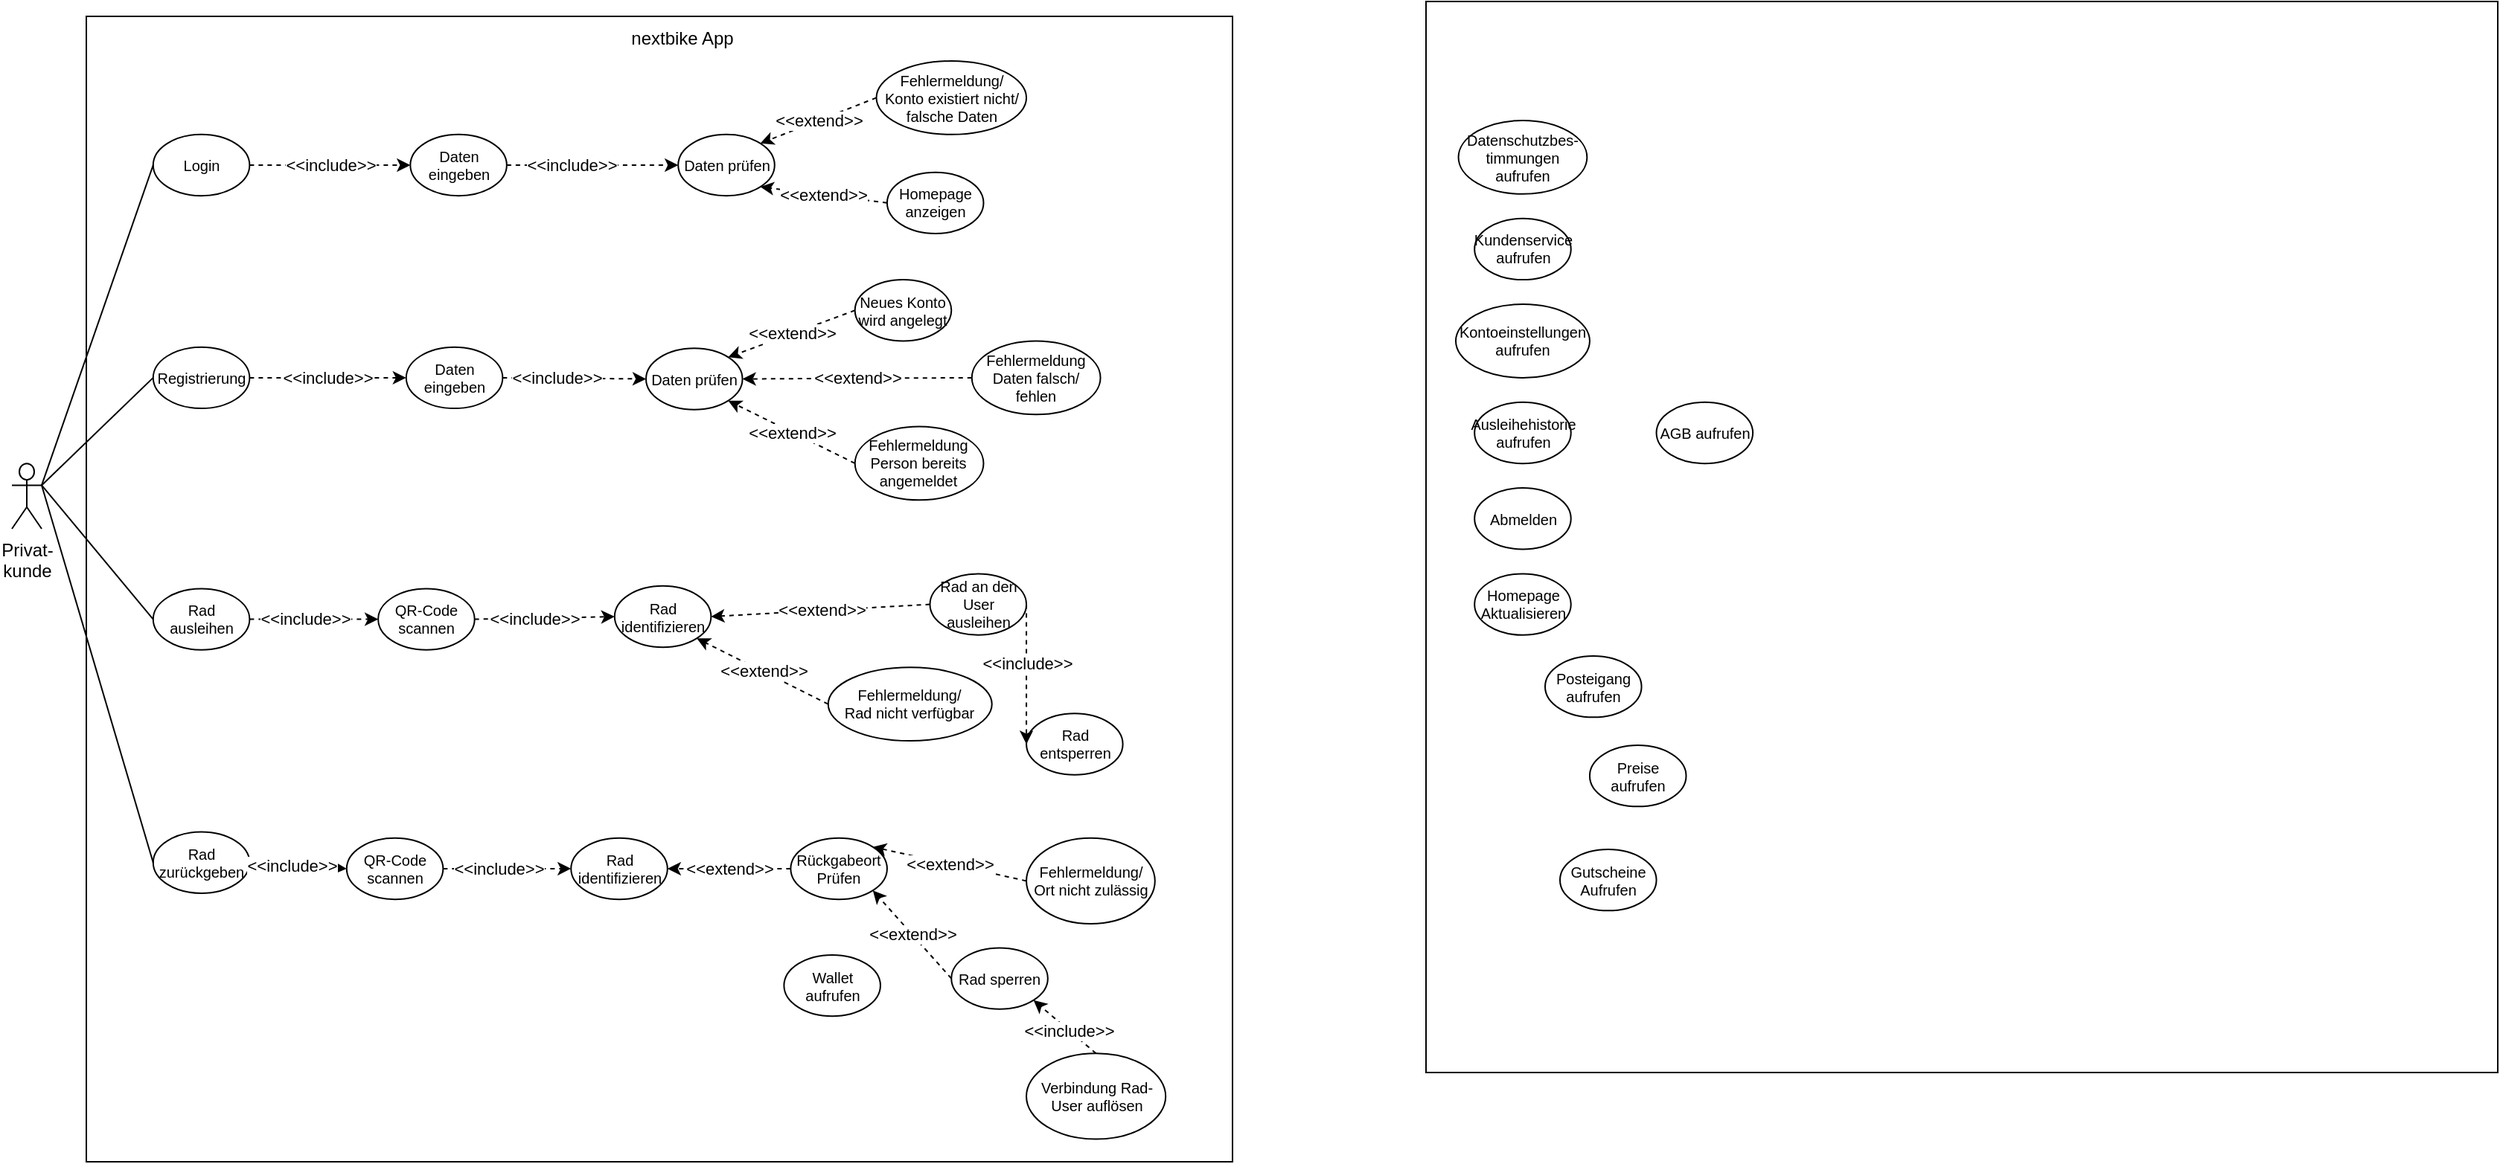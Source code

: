 <mxfile version="22.0.4" type="github">
  <diagram name="Page-1" id="zT5vHJ9k5EdBezGxG-uV">
    <mxGraphModel dx="1434" dy="750" grid="1" gridSize="10" guides="1" tooltips="1" connect="1" arrows="1" fold="1" page="1" pageScale="1" pageWidth="850" pageHeight="1100" math="0" shadow="0">
      <root>
        <mxCell id="0" />
        <mxCell id="1" parent="0" />
        <mxCell id="bWqnHjMgo_UDBzlUUaBf-3" value="Privat-&lt;br&gt;kunde" style="shape=umlActor;verticalLabelPosition=bottom;verticalAlign=top;html=1;outlineConnect=0;" vertex="1" parent="1">
          <mxGeometry x="20" y="390.59" width="20" height="43.94" as="geometry" />
        </mxCell>
        <mxCell id="bWqnHjMgo_UDBzlUUaBf-22" value="" style="whiteSpace=wrap;html=1;aspect=fixed;" vertex="1" parent="1">
          <mxGeometry x="970" y="80" width="720" height="720" as="geometry" />
        </mxCell>
        <mxCell id="bWqnHjMgo_UDBzlUUaBf-1" value="" style="whiteSpace=wrap;html=1;aspect=fixed;" vertex="1" parent="1">
          <mxGeometry x="70" y="90" width="770" height="770" as="geometry" />
        </mxCell>
        <mxCell id="bWqnHjMgo_UDBzlUUaBf-2" value="nextbike App" style="text;html=1;strokeColor=none;fillColor=none;align=center;verticalAlign=middle;whiteSpace=wrap;rounded=0;" vertex="1" parent="1">
          <mxGeometry x="427.5" y="90" width="85" height="30" as="geometry" />
        </mxCell>
        <mxCell id="bWqnHjMgo_UDBzlUUaBf-11" value="Posteigang aufrufen" style="ellipse;whiteSpace=wrap;html=1;fontSize=10;" vertex="1" parent="1">
          <mxGeometry x="1050.0" y="519.998" width="64.781" height="41.176" as="geometry" />
        </mxCell>
        <mxCell id="bWqnHjMgo_UDBzlUUaBf-12" value="Wallet aufrufen" style="ellipse;whiteSpace=wrap;html=1;fontSize=10;" vertex="1" parent="1">
          <mxGeometry x="538.689" y="720.941" width="64.781" height="41.176" as="geometry" />
        </mxCell>
        <mxCell id="bWqnHjMgo_UDBzlUUaBf-13" value="Gutscheine Aufrufen" style="ellipse;whiteSpace=wrap;html=1;fontSize=10;" vertex="1" parent="1">
          <mxGeometry x="1059.996" y="650.004" width="64.781" height="41.176" as="geometry" />
        </mxCell>
        <mxCell id="bWqnHjMgo_UDBzlUUaBf-14" value="Preise aufrufen" style="ellipse;whiteSpace=wrap;html=1;fontSize=10;" vertex="1" parent="1">
          <mxGeometry x="1079.971" y="580.003" width="64.781" height="41.176" as="geometry" />
        </mxCell>
        <mxCell id="bWqnHjMgo_UDBzlUUaBf-15" value="AGB aufrufen" style="ellipse;whiteSpace=wrap;html=1;fontSize=10;" vertex="1" parent="1">
          <mxGeometry x="1124.78" y="349.417" width="64.781" height="41.176" as="geometry" />
        </mxCell>
        <mxCell id="bWqnHjMgo_UDBzlUUaBf-16" value="Datenschutzbes-timmungen aufrufen" style="ellipse;whiteSpace=wrap;html=1;fontSize=10;" vertex="1" parent="1">
          <mxGeometry x="991.795" y="160.001" width="86.375" height="49.412" as="geometry" />
        </mxCell>
        <mxCell id="bWqnHjMgo_UDBzlUUaBf-17" value="Kundenservice aufrufen" style="ellipse;whiteSpace=wrap;html=1;fontSize=10;" vertex="1" parent="1">
          <mxGeometry x="1002.592" y="225.883" width="64.781" height="41.176" as="geometry" />
        </mxCell>
        <mxCell id="bWqnHjMgo_UDBzlUUaBf-18" value="Ausleihehistorie aufrufen" style="ellipse;whiteSpace=wrap;html=1;fontSize=10;" vertex="1" parent="1">
          <mxGeometry x="1002.592" y="349.412" width="64.781" height="41.176" as="geometry" />
        </mxCell>
        <mxCell id="bWqnHjMgo_UDBzlUUaBf-19" value="Abmelden" style="ellipse;whiteSpace=wrap;html=1;fontSize=10;" vertex="1" parent="1">
          <mxGeometry x="1002.592" y="407.059" width="64.781" height="41.176" as="geometry" />
        </mxCell>
        <mxCell id="bWqnHjMgo_UDBzlUUaBf-37" value="Kontoeinstellungen aufrufen" style="ellipse;whiteSpace=wrap;html=1;fontSize=10;" vertex="1" parent="1">
          <mxGeometry x="989.996" y="283.53" width="89.974" height="49.412" as="geometry" />
        </mxCell>
        <mxCell id="bWqnHjMgo_UDBzlUUaBf-38" value="Homepage Aktualisieren" style="ellipse;whiteSpace=wrap;html=1;fontSize=10;" vertex="1" parent="1">
          <mxGeometry x="1002.592" y="464.706" width="64.781" height="41.176" as="geometry" />
        </mxCell>
        <mxCell id="bWqnHjMgo_UDBzlUUaBf-95" value="" style="group" vertex="1" connectable="0" parent="1">
          <mxGeometry x="114.9" y="120" width="586.629" height="116.004" as="geometry" />
        </mxCell>
        <mxCell id="bWqnHjMgo_UDBzlUUaBf-8" value="Login" style="ellipse;whiteSpace=wrap;html=1;fontSize=10;" vertex="1" parent="bWqnHjMgo_UDBzlUUaBf-95">
          <mxGeometry y="49.414" width="64.781" height="41.176" as="geometry" />
        </mxCell>
        <mxCell id="bWqnHjMgo_UDBzlUUaBf-40" value="Daten eingeben" style="ellipse;whiteSpace=wrap;html=1;fontSize=10;" vertex="1" parent="bWqnHjMgo_UDBzlUUaBf-95">
          <mxGeometry x="172.755" y="49.414" width="64.781" height="41.176" as="geometry" />
        </mxCell>
        <mxCell id="bWqnHjMgo_UDBzlUUaBf-61" value="&amp;lt;&amp;lt;include&amp;gt;&amp;gt;" style="endArrow=classic;html=1;rounded=0;exitX=1;exitY=0.5;exitDx=0;exitDy=0;entryX=0;entryY=0.5;entryDx=0;entryDy=0;dashed=1;" edge="1" parent="bWqnHjMgo_UDBzlUUaBf-95" source="bWqnHjMgo_UDBzlUUaBf-8" target="bWqnHjMgo_UDBzlUUaBf-40">
          <mxGeometry relative="1" as="geometry">
            <mxPoint x="440" y="250.12" as="sourcePoint" />
            <mxPoint x="540" y="250.12" as="targetPoint" />
          </mxGeometry>
        </mxCell>
        <mxCell id="bWqnHjMgo_UDBzlUUaBf-45" value="Daten prüfen" style="ellipse;whiteSpace=wrap;html=1;fontSize=10;" vertex="1" parent="bWqnHjMgo_UDBzlUUaBf-95">
          <mxGeometry x="352.703" y="49.414" width="64.781" height="41.176" as="geometry" />
        </mxCell>
        <mxCell id="bWqnHjMgo_UDBzlUUaBf-59" value="Fehlermeldung/&lt;br style=&quot;font-size: 10px;&quot;&gt;Konto existiert nicht/ falsche Daten" style="ellipse;whiteSpace=wrap;html=1;fontSize=10;" vertex="1" parent="bWqnHjMgo_UDBzlUUaBf-95">
          <mxGeometry x="485.858" width="100.771" height="49.412" as="geometry" />
        </mxCell>
        <mxCell id="bWqnHjMgo_UDBzlUUaBf-60" value="Homepage anzeigen" style="ellipse;whiteSpace=wrap;html=1;fontSize=10;" vertex="1" parent="bWqnHjMgo_UDBzlUUaBf-95">
          <mxGeometry x="493.064" y="74.827" width="64.781" height="41.176" as="geometry" />
        </mxCell>
        <mxCell id="bWqnHjMgo_UDBzlUUaBf-69" value="&amp;lt;&amp;lt;include&amp;gt;&amp;gt;" style="endArrow=classic;html=1;rounded=0;exitX=1;exitY=0.5;exitDx=0;exitDy=0;entryX=0;entryY=0.5;entryDx=0;entryDy=0;dashed=1;" edge="1" parent="bWqnHjMgo_UDBzlUUaBf-95" source="bWqnHjMgo_UDBzlUUaBf-40" target="bWqnHjMgo_UDBzlUUaBf-45">
          <mxGeometry x="-0.248" relative="1" as="geometry">
            <mxPoint x="75" y="80.12" as="sourcePoint" />
            <mxPoint x="140" y="80.12" as="targetPoint" />
            <mxPoint as="offset" />
          </mxGeometry>
        </mxCell>
        <mxCell id="bWqnHjMgo_UDBzlUUaBf-71" value="&amp;lt;&amp;lt;extend&amp;gt;&amp;gt;" style="endArrow=classic;html=1;rounded=0;exitX=0;exitY=0.5;exitDx=0;exitDy=0;entryX=1;entryY=1;entryDx=0;entryDy=0;dashed=1;" edge="1" parent="bWqnHjMgo_UDBzlUUaBf-95" source="bWqnHjMgo_UDBzlUUaBf-60" target="bWqnHjMgo_UDBzlUUaBf-45">
          <mxGeometry relative="1" as="geometry">
            <mxPoint x="75" y="80.12" as="sourcePoint" />
            <mxPoint x="183" y="80.12" as="targetPoint" />
          </mxGeometry>
        </mxCell>
        <mxCell id="bWqnHjMgo_UDBzlUUaBf-72" value="&amp;lt;&amp;lt;extend&amp;gt;&amp;gt;" style="endArrow=classic;html=1;rounded=0;exitX=0;exitY=0.5;exitDx=0;exitDy=0;entryX=1;entryY=0;entryDx=0;entryDy=0;dashed=1;" edge="1" parent="bWqnHjMgo_UDBzlUUaBf-95" source="bWqnHjMgo_UDBzlUUaBf-59" target="bWqnHjMgo_UDBzlUUaBf-45">
          <mxGeometry relative="1" as="geometry">
            <mxPoint x="481" y="122.12" as="sourcePoint" />
            <mxPoint x="418" y="94.12" as="targetPoint" />
          </mxGeometry>
        </mxCell>
        <mxCell id="bWqnHjMgo_UDBzlUUaBf-96" value="" style="group" vertex="1" connectable="0" parent="1">
          <mxGeometry x="114.9" y="267.061" width="636.371" height="148.113" as="geometry" />
        </mxCell>
        <mxCell id="bWqnHjMgo_UDBzlUUaBf-7" value="Registrierung" style="ellipse;whiteSpace=wrap;html=1;fontSize=10;" vertex="1" parent="bWqnHjMgo_UDBzlUUaBf-96">
          <mxGeometry y="45.292" width="64.781" height="41.176" as="geometry" />
        </mxCell>
        <mxCell id="bWqnHjMgo_UDBzlUUaBf-41" value="Daten prüfen" style="ellipse;whiteSpace=wrap;html=1;fontSize=10;" vertex="1" parent="bWqnHjMgo_UDBzlUUaBf-96">
          <mxGeometry x="331.101" y="46.112" width="64.781" height="41.176" as="geometry" />
        </mxCell>
        <mxCell id="bWqnHjMgo_UDBzlUUaBf-42" value="Neues Konto wird angelegt" style="ellipse;whiteSpace=wrap;html=1;fontSize=10;" vertex="1" parent="bWqnHjMgo_UDBzlUUaBf-96">
          <mxGeometry x="471.458" width="64.781" height="41.176" as="geometry" />
        </mxCell>
        <mxCell id="bWqnHjMgo_UDBzlUUaBf-43" value="Fehlermeldung&lt;br style=&quot;font-size: 10px;&quot;&gt;Daten falsch/ fehlen" style="ellipse;whiteSpace=wrap;html=1;fontSize=10;" vertex="1" parent="bWqnHjMgo_UDBzlUUaBf-96">
          <mxGeometry x="549.996" y="41.174" width="86.375" height="49.412" as="geometry" />
        </mxCell>
        <mxCell id="bWqnHjMgo_UDBzlUUaBf-44" value="Daten eingeben" style="ellipse;whiteSpace=wrap;html=1;fontSize=10;" vertex="1" parent="bWqnHjMgo_UDBzlUUaBf-96">
          <mxGeometry x="169.995" y="45.292" width="64.781" height="41.176" as="geometry" />
        </mxCell>
        <mxCell id="bWqnHjMgo_UDBzlUUaBf-46" value="Fehlermeldung&lt;br style=&quot;font-size: 10px;&quot;&gt;Person bereits angemeldet" style="ellipse;whiteSpace=wrap;html=1;fontSize=10;" vertex="1" parent="bWqnHjMgo_UDBzlUUaBf-96">
          <mxGeometry x="471.461" y="98.701" width="86.375" height="49.412" as="geometry" />
        </mxCell>
        <mxCell id="bWqnHjMgo_UDBzlUUaBf-73" value="&amp;lt;&amp;lt;include&amp;gt;&amp;gt;" style="endArrow=classic;html=1;rounded=0;exitX=1;exitY=0.5;exitDx=0;exitDy=0;entryX=0;entryY=0.5;entryDx=0;entryDy=0;dashed=1;" edge="1" parent="bWqnHjMgo_UDBzlUUaBf-96" source="bWqnHjMgo_UDBzlUUaBf-7" target="bWqnHjMgo_UDBzlUUaBf-44">
          <mxGeometry relative="1" as="geometry">
            <mxPoint x="75" y="-56.591" as="sourcePoint" />
            <mxPoint x="183" y="-56.591" as="targetPoint" />
          </mxGeometry>
        </mxCell>
        <mxCell id="bWqnHjMgo_UDBzlUUaBf-74" value="&amp;lt;&amp;lt;include&amp;gt;&amp;gt;" style="endArrow=classic;html=1;rounded=0;exitX=1;exitY=0.5;exitDx=0;exitDy=0;entryX=0;entryY=0.5;entryDx=0;entryDy=0;dashed=1;" edge="1" parent="bWqnHjMgo_UDBzlUUaBf-96" source="bWqnHjMgo_UDBzlUUaBf-44" target="bWqnHjMgo_UDBzlUUaBf-41">
          <mxGeometry x="-0.248" relative="1" as="geometry">
            <mxPoint x="248" y="-56.591" as="sourcePoint" />
            <mxPoint x="363" y="-56.591" as="targetPoint" />
            <mxPoint as="offset" />
          </mxGeometry>
        </mxCell>
        <mxCell id="bWqnHjMgo_UDBzlUUaBf-75" value="&amp;lt;&amp;lt;extend&amp;gt;&amp;gt;" style="endArrow=classic;html=1;rounded=0;exitX=0;exitY=0.5;exitDx=0;exitDy=0;entryX=1;entryY=1;entryDx=0;entryDy=0;dashed=1;" edge="1" parent="bWqnHjMgo_UDBzlUUaBf-96" source="bWqnHjMgo_UDBzlUUaBf-46" target="bWqnHjMgo_UDBzlUUaBf-41">
          <mxGeometry x="-0.009" relative="1" as="geometry">
            <mxPoint x="481" y="-14.591" as="sourcePoint" />
            <mxPoint x="418" y="-42.591" as="targetPoint" />
            <mxPoint as="offset" />
          </mxGeometry>
        </mxCell>
        <mxCell id="bWqnHjMgo_UDBzlUUaBf-76" value="&amp;lt;&amp;lt;extend&amp;gt;&amp;gt;" style="endArrow=classic;html=1;rounded=0;exitX=0;exitY=0.5;exitDx=0;exitDy=0;entryX=1;entryY=0.5;entryDx=0;entryDy=0;dashed=1;" edge="1" parent="bWqnHjMgo_UDBzlUUaBf-96" source="bWqnHjMgo_UDBzlUUaBf-43" target="bWqnHjMgo_UDBzlUUaBf-41">
          <mxGeometry relative="1" as="geometry">
            <mxPoint x="417" y="130.409" as="sourcePoint" />
            <mxPoint x="397" y="91.409" as="targetPoint" />
          </mxGeometry>
        </mxCell>
        <mxCell id="bWqnHjMgo_UDBzlUUaBf-77" value="&amp;lt;&amp;lt;extend&amp;gt;&amp;gt;" style="endArrow=classic;html=1;rounded=0;exitX=0;exitY=0.5;exitDx=0;exitDy=0;entryX=1;entryY=0;entryDx=0;entryDy=0;dashed=1;" edge="1" parent="bWqnHjMgo_UDBzlUUaBf-96" source="bWqnHjMgo_UDBzlUUaBf-42" target="bWqnHjMgo_UDBzlUUaBf-41">
          <mxGeometry relative="1" as="geometry">
            <mxPoint x="481" y="76.409" as="sourcePoint" />
            <mxPoint x="406" y="76.409" as="targetPoint" />
          </mxGeometry>
        </mxCell>
        <mxCell id="bWqnHjMgo_UDBzlUUaBf-97" value="" style="group" vertex="1" connectable="0" parent="1">
          <mxGeometry x="114.9" y="464.709" width="651.411" height="135.116" as="geometry" />
        </mxCell>
        <mxCell id="bWqnHjMgo_UDBzlUUaBf-9" value="Rad ausleihen" style="ellipse;whiteSpace=wrap;html=1;fontSize=10;" vertex="1" parent="bWqnHjMgo_UDBzlUUaBf-97">
          <mxGeometry y="10" width="64.781" height="41.176" as="geometry" />
        </mxCell>
        <mxCell id="bWqnHjMgo_UDBzlUUaBf-47" value="QR-Code scannen" style="ellipse;whiteSpace=wrap;html=1;fontSize=10;" vertex="1" parent="bWqnHjMgo_UDBzlUUaBf-97">
          <mxGeometry x="151.155" y="10" width="64.781" height="41.176" as="geometry" />
        </mxCell>
        <mxCell id="bWqnHjMgo_UDBzlUUaBf-49" value="Rad identifizieren" style="ellipse;whiteSpace=wrap;html=1;fontSize=10;" vertex="1" parent="bWqnHjMgo_UDBzlUUaBf-97">
          <mxGeometry x="310.001" y="8.23" width="64.781" height="41.176" as="geometry" />
        </mxCell>
        <mxCell id="bWqnHjMgo_UDBzlUUaBf-50" value="Rad an den User ausleihen" style="ellipse;whiteSpace=wrap;html=1;fontSize=10;" vertex="1" parent="bWqnHjMgo_UDBzlUUaBf-97">
          <mxGeometry x="521.844" width="64.781" height="41.176" as="geometry" />
        </mxCell>
        <mxCell id="bWqnHjMgo_UDBzlUUaBf-51" value="Rad entsperren" style="ellipse;whiteSpace=wrap;html=1;fontSize=10;" vertex="1" parent="bWqnHjMgo_UDBzlUUaBf-97">
          <mxGeometry x="586.629" y="93.94" width="64.781" height="41.176" as="geometry" />
        </mxCell>
        <mxCell id="bWqnHjMgo_UDBzlUUaBf-78" value="&amp;lt;&amp;lt;include&amp;gt;&amp;gt;" style="endArrow=classic;html=1;rounded=0;exitX=1;exitY=0.5;exitDx=0;exitDy=0;entryX=0;entryY=0.5;entryDx=0;entryDy=0;dashed=1;" edge="1" parent="bWqnHjMgo_UDBzlUUaBf-97" source="bWqnHjMgo_UDBzlUUaBf-9" target="bWqnHjMgo_UDBzlUUaBf-47">
          <mxGeometry x="-0.14" relative="1" as="geometry">
            <mxPoint x="75" y="-104.059" as="sourcePoint" />
            <mxPoint x="180" y="-104.059" as="targetPoint" />
            <mxPoint as="offset" />
          </mxGeometry>
        </mxCell>
        <mxCell id="bWqnHjMgo_UDBzlUUaBf-79" value="&amp;lt;&amp;lt;include&amp;gt;&amp;gt;" style="endArrow=classic;html=1;rounded=0;exitX=1;exitY=0.5;exitDx=0;exitDy=0;entryX=0;entryY=0.5;entryDx=0;entryDy=0;dashed=1;" edge="1" parent="bWqnHjMgo_UDBzlUUaBf-97" source="bWqnHjMgo_UDBzlUUaBf-47" target="bWqnHjMgo_UDBzlUUaBf-49">
          <mxGeometry x="-0.148" relative="1" as="geometry">
            <mxPoint x="75" y="21.941" as="sourcePoint" />
            <mxPoint x="180" y="21.941" as="targetPoint" />
            <mxPoint as="offset" />
          </mxGeometry>
        </mxCell>
        <mxCell id="bWqnHjMgo_UDBzlUUaBf-82" value="&amp;lt;&amp;lt;extend&amp;gt;&amp;gt;" style="endArrow=classic;html=1;rounded=0;exitX=0;exitY=0.5;exitDx=0;exitDy=0;entryX=1;entryY=0.5;entryDx=0;entryDy=0;dashed=1;" edge="1" parent="bWqnHjMgo_UDBzlUUaBf-97" source="bWqnHjMgo_UDBzlUUaBf-50" target="bWqnHjMgo_UDBzlUUaBf-49">
          <mxGeometry x="-0.009" relative="1" as="geometry">
            <mxPoint x="481" y="-46.059" as="sourcePoint" />
            <mxPoint x="397" y="-88.059" as="targetPoint" />
            <mxPoint as="offset" />
          </mxGeometry>
        </mxCell>
        <mxCell id="bWqnHjMgo_UDBzlUUaBf-83" value="Fehlermeldung/&lt;br style=&quot;font-size: 10px;&quot;&gt;Rad nicht verfügbar" style="ellipse;whiteSpace=wrap;html=1;fontSize=10;" vertex="1" parent="bWqnHjMgo_UDBzlUUaBf-97">
          <mxGeometry x="453.47" y="62.941" width="110" height="49.41" as="geometry" />
        </mxCell>
        <mxCell id="bWqnHjMgo_UDBzlUUaBf-84" value="&amp;lt;&amp;lt;extend&amp;gt;&amp;gt;" style="endArrow=classic;html=1;rounded=0;exitX=0;exitY=0.5;exitDx=0;exitDy=0;entryX=1;entryY=1;entryDx=0;entryDy=0;dashed=1;" edge="1" parent="bWqnHjMgo_UDBzlUUaBf-97" source="bWqnHjMgo_UDBzlUUaBf-83" target="bWqnHjMgo_UDBzlUUaBf-49">
          <mxGeometry x="-0.009" relative="1" as="geometry">
            <mxPoint x="546" y="11.941" as="sourcePoint" />
            <mxPoint x="399" y="21.941" as="targetPoint" />
            <mxPoint as="offset" />
          </mxGeometry>
        </mxCell>
        <mxCell id="bWqnHjMgo_UDBzlUUaBf-85" value="&amp;lt;&amp;lt;include&amp;gt;&amp;gt;" style="endArrow=classic;html=1;rounded=0;exitX=1;exitY=0.5;exitDx=0;exitDy=0;entryX=0;entryY=0.5;entryDx=0;entryDy=0;dashed=1;" edge="1" parent="bWqnHjMgo_UDBzlUUaBf-97" source="bWqnHjMgo_UDBzlUUaBf-50" target="bWqnHjMgo_UDBzlUUaBf-51">
          <mxGeometry x="-0.148" relative="1" as="geometry">
            <mxPoint x="226" y="21.941" as="sourcePoint" />
            <mxPoint x="334" y="21.941" as="targetPoint" />
            <mxPoint as="offset" />
          </mxGeometry>
        </mxCell>
        <mxCell id="bWqnHjMgo_UDBzlUUaBf-99" value="" style="group;dashed=1;" vertex="1" connectable="0" parent="1">
          <mxGeometry x="114.9" y="638.269" width="680.191" height="206.525" as="geometry" />
        </mxCell>
        <mxCell id="bWqnHjMgo_UDBzlUUaBf-10" value="Rad zurückgeben" style="ellipse;whiteSpace=wrap;html=1;fontSize=10;" vertex="1" parent="bWqnHjMgo_UDBzlUUaBf-99">
          <mxGeometry width="64.781" height="41.176" as="geometry" />
        </mxCell>
        <mxCell id="bWqnHjMgo_UDBzlUUaBf-52" value="QR-Code scannen" style="ellipse;whiteSpace=wrap;html=1;fontSize=10;" vertex="1" parent="bWqnHjMgo_UDBzlUUaBf-99">
          <mxGeometry x="129.995" y="4.118" width="64.781" height="41.176" as="geometry" />
        </mxCell>
        <mxCell id="bWqnHjMgo_UDBzlUUaBf-54" value="Rad identifizieren" style="ellipse;whiteSpace=wrap;html=1;fontSize=10;" vertex="1" parent="bWqnHjMgo_UDBzlUUaBf-99">
          <mxGeometry x="280.721" y="4.118" width="64.781" height="41.176" as="geometry" />
        </mxCell>
        <mxCell id="bWqnHjMgo_UDBzlUUaBf-55" value="Verbindung Rad-User auflösen" style="ellipse;whiteSpace=wrap;html=1;fontSize=10;" vertex="1" parent="bWqnHjMgo_UDBzlUUaBf-99">
          <mxGeometry x="586.618" y="148.878" width="93.573" height="57.647" as="geometry" />
        </mxCell>
        <mxCell id="bWqnHjMgo_UDBzlUUaBf-56" value="Rad sperren" style="ellipse;whiteSpace=wrap;html=1;fontSize=10;" vertex="1" parent="bWqnHjMgo_UDBzlUUaBf-99">
          <mxGeometry x="536.236" y="77.944" width="64.781" height="41.176" as="geometry" />
        </mxCell>
        <mxCell id="bWqnHjMgo_UDBzlUUaBf-57" value="Rückgabeort Prüfen" style="ellipse;whiteSpace=wrap;html=1;fontSize=10;" vertex="1" parent="bWqnHjMgo_UDBzlUUaBf-99">
          <mxGeometry x="428.284" y="4.118" width="64.781" height="41.176" as="geometry" />
        </mxCell>
        <mxCell id="bWqnHjMgo_UDBzlUUaBf-58" value="Fehlermeldung/ &lt;br style=&quot;font-size: 10px;&quot;&gt;Ort nicht zulässig" style="ellipse;whiteSpace=wrap;html=1;fontSize=10;" vertex="1" parent="bWqnHjMgo_UDBzlUUaBf-99">
          <mxGeometry x="586.622" y="4.114" width="86.375" height="57.647" as="geometry" />
        </mxCell>
        <mxCell id="bWqnHjMgo_UDBzlUUaBf-86" value="&amp;lt;&amp;lt;include&amp;gt;&amp;gt;" style="endArrow=classic;html=1;rounded=0;exitX=1;exitY=0.5;exitDx=0;exitDy=0;entryX=0;entryY=0.5;entryDx=0;entryDy=0;dashed=1;" edge="1" parent="bWqnHjMgo_UDBzlUUaBf-99" source="bWqnHjMgo_UDBzlUUaBf-10" target="bWqnHjMgo_UDBzlUUaBf-52">
          <mxGeometry x="-0.14" relative="1" as="geometry">
            <mxPoint x="75" y="-105.059" as="sourcePoint" />
            <mxPoint x="161" y="-105.059" as="targetPoint" />
            <mxPoint as="offset" />
          </mxGeometry>
        </mxCell>
        <mxCell id="bWqnHjMgo_UDBzlUUaBf-87" value="&amp;lt;&amp;lt;include&amp;gt;&amp;gt;" style="endArrow=classic;html=1;rounded=0;exitX=1;exitY=0.5;exitDx=0;exitDy=0;entryX=0;entryY=0.5;entryDx=0;entryDy=0;dashed=1;" edge="1" parent="bWqnHjMgo_UDBzlUUaBf-99" source="bWqnHjMgo_UDBzlUUaBf-52" target="bWqnHjMgo_UDBzlUUaBf-54">
          <mxGeometry x="-0.139" relative="1" as="geometry">
            <mxPoint x="226" y="-105.059" as="sourcePoint" />
            <mxPoint x="320" y="-107.059" as="targetPoint" />
            <mxPoint as="offset" />
          </mxGeometry>
        </mxCell>
        <mxCell id="bWqnHjMgo_UDBzlUUaBf-90" value="&amp;lt;&amp;lt;extend&amp;gt;&amp;gt;" style="endArrow=classic;html=1;rounded=0;exitX=0;exitY=0.5;exitDx=0;exitDy=0;entryX=1;entryY=0.5;entryDx=0;entryDy=0;dashed=1;" edge="1" parent="bWqnHjMgo_UDBzlUUaBf-99" source="bWqnHjMgo_UDBzlUUaBf-57" target="bWqnHjMgo_UDBzlUUaBf-54">
          <mxGeometry x="-0.009" relative="1" as="geometry">
            <mxPoint x="473" y="-38.059" as="sourcePoint" />
            <mxPoint x="385" y="-83.059" as="targetPoint" />
            <mxPoint as="offset" />
          </mxGeometry>
        </mxCell>
        <mxCell id="bWqnHjMgo_UDBzlUUaBf-91" value="&amp;lt;&amp;lt;extend&amp;gt;&amp;gt;" style="endArrow=classic;html=1;rounded=0;exitX=0;exitY=0.5;exitDx=0;exitDy=0;entryX=1;entryY=0;entryDx=0;entryDy=0;dashed=1;" edge="1" parent="bWqnHjMgo_UDBzlUUaBf-99" source="bWqnHjMgo_UDBzlUUaBf-58" target="bWqnHjMgo_UDBzlUUaBf-57">
          <mxGeometry x="-0.009" relative="1" as="geometry">
            <mxPoint x="463" y="-48.059" as="sourcePoint" />
            <mxPoint x="375" y="-93.059" as="targetPoint" />
            <mxPoint as="offset" />
          </mxGeometry>
        </mxCell>
        <mxCell id="bWqnHjMgo_UDBzlUUaBf-92" value="&amp;lt;&amp;lt;extend&amp;gt;&amp;gt;" style="endArrow=classic;html=1;rounded=0;exitX=0;exitY=0.5;exitDx=0;exitDy=0;entryX=1;entryY=1;entryDx=0;entryDy=0;dashed=1;" edge="1" parent="bWqnHjMgo_UDBzlUUaBf-99" source="bWqnHjMgo_UDBzlUUaBf-56" target="bWqnHjMgo_UDBzlUUaBf-57">
          <mxGeometry x="-0.009" relative="1" as="geometry">
            <mxPoint x="597" y="42.941" as="sourcePoint" />
            <mxPoint x="494" y="19.941" as="targetPoint" />
            <mxPoint as="offset" />
          </mxGeometry>
        </mxCell>
        <mxCell id="bWqnHjMgo_UDBzlUUaBf-94" value="&amp;lt;&amp;lt;include&amp;gt;&amp;gt;" style="endArrow=classic;html=1;rounded=0;exitX=0.5;exitY=0;exitDx=0;exitDy=0;entryX=1;entryY=1;entryDx=0;entryDy=0;dashed=1;" edge="1" parent="bWqnHjMgo_UDBzlUUaBf-99" source="bWqnHjMgo_UDBzlUUaBf-55" target="bWqnHjMgo_UDBzlUUaBf-56">
          <mxGeometry x="-0.139" relative="1" as="geometry">
            <mxPoint x="205" y="34.941" as="sourcePoint" />
            <mxPoint x="291" y="34.941" as="targetPoint" />
            <mxPoint as="offset" />
          </mxGeometry>
        </mxCell>
        <mxCell id="bWqnHjMgo_UDBzlUUaBf-102" value="" style="endArrow=none;html=1;rounded=0;entryX=0;entryY=0.5;entryDx=0;entryDy=0;exitX=1;exitY=0.333;exitDx=0;exitDy=0;exitPerimeter=0;" edge="1" parent="1" source="bWqnHjMgo_UDBzlUUaBf-3" target="bWqnHjMgo_UDBzlUUaBf-7">
          <mxGeometry width="50" height="50" relative="1" as="geometry">
            <mxPoint x="50" y="410" as="sourcePoint" />
            <mxPoint x="120" y="190" as="targetPoint" />
          </mxGeometry>
        </mxCell>
        <mxCell id="bWqnHjMgo_UDBzlUUaBf-103" value="" style="endArrow=none;html=1;rounded=0;exitX=1;exitY=0.333;exitDx=0;exitDy=0;exitPerimeter=0;entryX=0;entryY=0.5;entryDx=0;entryDy=0;" edge="1" parent="1" source="bWqnHjMgo_UDBzlUUaBf-3" target="bWqnHjMgo_UDBzlUUaBf-8">
          <mxGeometry width="50" height="50" relative="1" as="geometry">
            <mxPoint x="60" y="415" as="sourcePoint" />
            <mxPoint x="110" y="170" as="targetPoint" />
          </mxGeometry>
        </mxCell>
        <mxCell id="bWqnHjMgo_UDBzlUUaBf-104" value="" style="endArrow=none;html=1;rounded=0;entryX=0;entryY=0.5;entryDx=0;entryDy=0;exitX=1;exitY=0.333;exitDx=0;exitDy=0;exitPerimeter=0;" edge="1" parent="1" source="bWqnHjMgo_UDBzlUUaBf-3" target="bWqnHjMgo_UDBzlUUaBf-9">
          <mxGeometry width="50" height="50" relative="1" as="geometry">
            <mxPoint x="60" y="415" as="sourcePoint" />
            <mxPoint x="125" y="343" as="targetPoint" />
          </mxGeometry>
        </mxCell>
        <mxCell id="bWqnHjMgo_UDBzlUUaBf-105" value="" style="endArrow=none;html=1;rounded=0;entryX=0;entryY=0.5;entryDx=0;entryDy=0;exitX=1;exitY=0.333;exitDx=0;exitDy=0;exitPerimeter=0;" edge="1" parent="1" source="bWqnHjMgo_UDBzlUUaBf-3" target="bWqnHjMgo_UDBzlUUaBf-10">
          <mxGeometry width="50" height="50" relative="1" as="geometry">
            <mxPoint x="60" y="419" as="sourcePoint" />
            <mxPoint x="125" y="505" as="targetPoint" />
          </mxGeometry>
        </mxCell>
      </root>
    </mxGraphModel>
  </diagram>
</mxfile>
